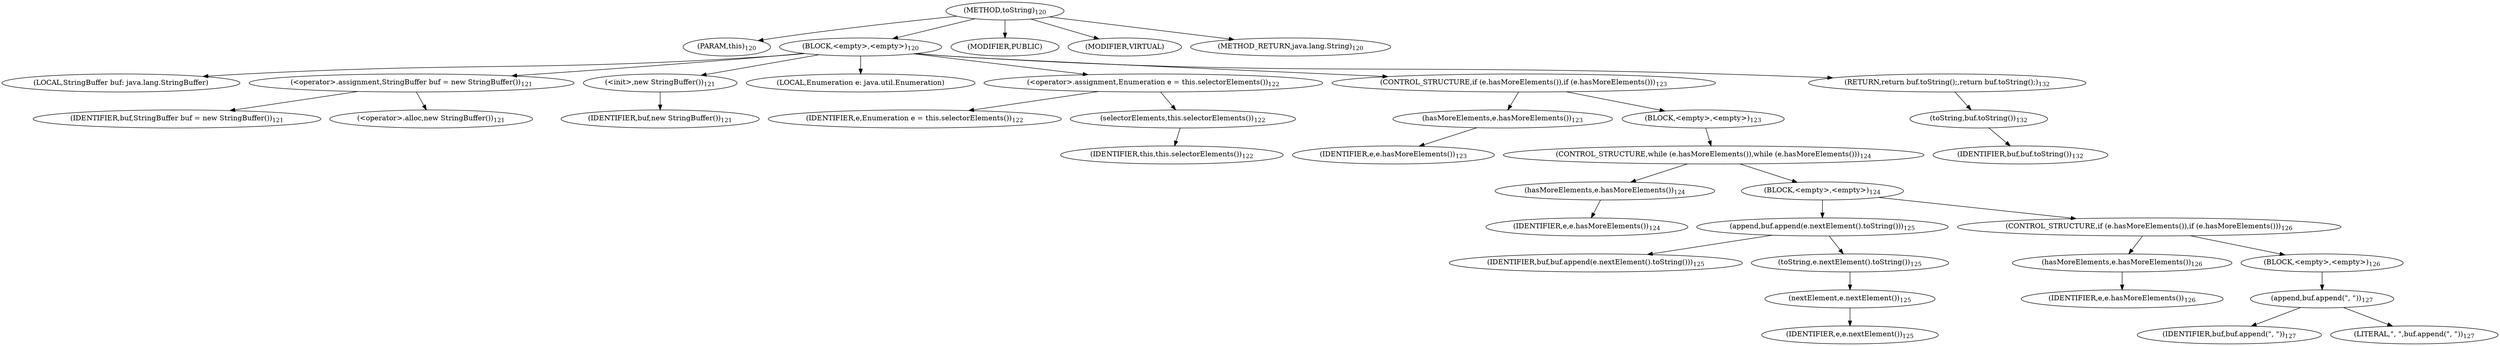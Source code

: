 digraph "toString" {  
"136" [label = <(METHOD,toString)<SUB>120</SUB>> ]
"6" [label = <(PARAM,this)<SUB>120</SUB>> ]
"137" [label = <(BLOCK,&lt;empty&gt;,&lt;empty&gt;)<SUB>120</SUB>> ]
"4" [label = <(LOCAL,StringBuffer buf: java.lang.StringBuffer)> ]
"138" [label = <(&lt;operator&gt;.assignment,StringBuffer buf = new StringBuffer())<SUB>121</SUB>> ]
"139" [label = <(IDENTIFIER,buf,StringBuffer buf = new StringBuffer())<SUB>121</SUB>> ]
"140" [label = <(&lt;operator&gt;.alloc,new StringBuffer())<SUB>121</SUB>> ]
"141" [label = <(&lt;init&gt;,new StringBuffer())<SUB>121</SUB>> ]
"3" [label = <(IDENTIFIER,buf,new StringBuffer())<SUB>121</SUB>> ]
"142" [label = <(LOCAL,Enumeration e: java.util.Enumeration)> ]
"143" [label = <(&lt;operator&gt;.assignment,Enumeration e = this.selectorElements())<SUB>122</SUB>> ]
"144" [label = <(IDENTIFIER,e,Enumeration e = this.selectorElements())<SUB>122</SUB>> ]
"145" [label = <(selectorElements,this.selectorElements())<SUB>122</SUB>> ]
"5" [label = <(IDENTIFIER,this,this.selectorElements())<SUB>122</SUB>> ]
"146" [label = <(CONTROL_STRUCTURE,if (e.hasMoreElements()),if (e.hasMoreElements()))<SUB>123</SUB>> ]
"147" [label = <(hasMoreElements,e.hasMoreElements())<SUB>123</SUB>> ]
"148" [label = <(IDENTIFIER,e,e.hasMoreElements())<SUB>123</SUB>> ]
"149" [label = <(BLOCK,&lt;empty&gt;,&lt;empty&gt;)<SUB>123</SUB>> ]
"150" [label = <(CONTROL_STRUCTURE,while (e.hasMoreElements()),while (e.hasMoreElements()))<SUB>124</SUB>> ]
"151" [label = <(hasMoreElements,e.hasMoreElements())<SUB>124</SUB>> ]
"152" [label = <(IDENTIFIER,e,e.hasMoreElements())<SUB>124</SUB>> ]
"153" [label = <(BLOCK,&lt;empty&gt;,&lt;empty&gt;)<SUB>124</SUB>> ]
"154" [label = <(append,buf.append(e.nextElement().toString()))<SUB>125</SUB>> ]
"155" [label = <(IDENTIFIER,buf,buf.append(e.nextElement().toString()))<SUB>125</SUB>> ]
"156" [label = <(toString,e.nextElement().toString())<SUB>125</SUB>> ]
"157" [label = <(nextElement,e.nextElement())<SUB>125</SUB>> ]
"158" [label = <(IDENTIFIER,e,e.nextElement())<SUB>125</SUB>> ]
"159" [label = <(CONTROL_STRUCTURE,if (e.hasMoreElements()),if (e.hasMoreElements()))<SUB>126</SUB>> ]
"160" [label = <(hasMoreElements,e.hasMoreElements())<SUB>126</SUB>> ]
"161" [label = <(IDENTIFIER,e,e.hasMoreElements())<SUB>126</SUB>> ]
"162" [label = <(BLOCK,&lt;empty&gt;,&lt;empty&gt;)<SUB>126</SUB>> ]
"163" [label = <(append,buf.append(&quot;, &quot;))<SUB>127</SUB>> ]
"164" [label = <(IDENTIFIER,buf,buf.append(&quot;, &quot;))<SUB>127</SUB>> ]
"165" [label = <(LITERAL,&quot;, &quot;,buf.append(&quot;, &quot;))<SUB>127</SUB>> ]
"166" [label = <(RETURN,return buf.toString();,return buf.toString();)<SUB>132</SUB>> ]
"167" [label = <(toString,buf.toString())<SUB>132</SUB>> ]
"168" [label = <(IDENTIFIER,buf,buf.toString())<SUB>132</SUB>> ]
"169" [label = <(MODIFIER,PUBLIC)> ]
"170" [label = <(MODIFIER,VIRTUAL)> ]
"171" [label = <(METHOD_RETURN,java.lang.String)<SUB>120</SUB>> ]
  "136" -> "6" 
  "136" -> "137" 
  "136" -> "169" 
  "136" -> "170" 
  "136" -> "171" 
  "137" -> "4" 
  "137" -> "138" 
  "137" -> "141" 
  "137" -> "142" 
  "137" -> "143" 
  "137" -> "146" 
  "137" -> "166" 
  "138" -> "139" 
  "138" -> "140" 
  "141" -> "3" 
  "143" -> "144" 
  "143" -> "145" 
  "145" -> "5" 
  "146" -> "147" 
  "146" -> "149" 
  "147" -> "148" 
  "149" -> "150" 
  "150" -> "151" 
  "150" -> "153" 
  "151" -> "152" 
  "153" -> "154" 
  "153" -> "159" 
  "154" -> "155" 
  "154" -> "156" 
  "156" -> "157" 
  "157" -> "158" 
  "159" -> "160" 
  "159" -> "162" 
  "160" -> "161" 
  "162" -> "163" 
  "163" -> "164" 
  "163" -> "165" 
  "166" -> "167" 
  "167" -> "168" 
}

